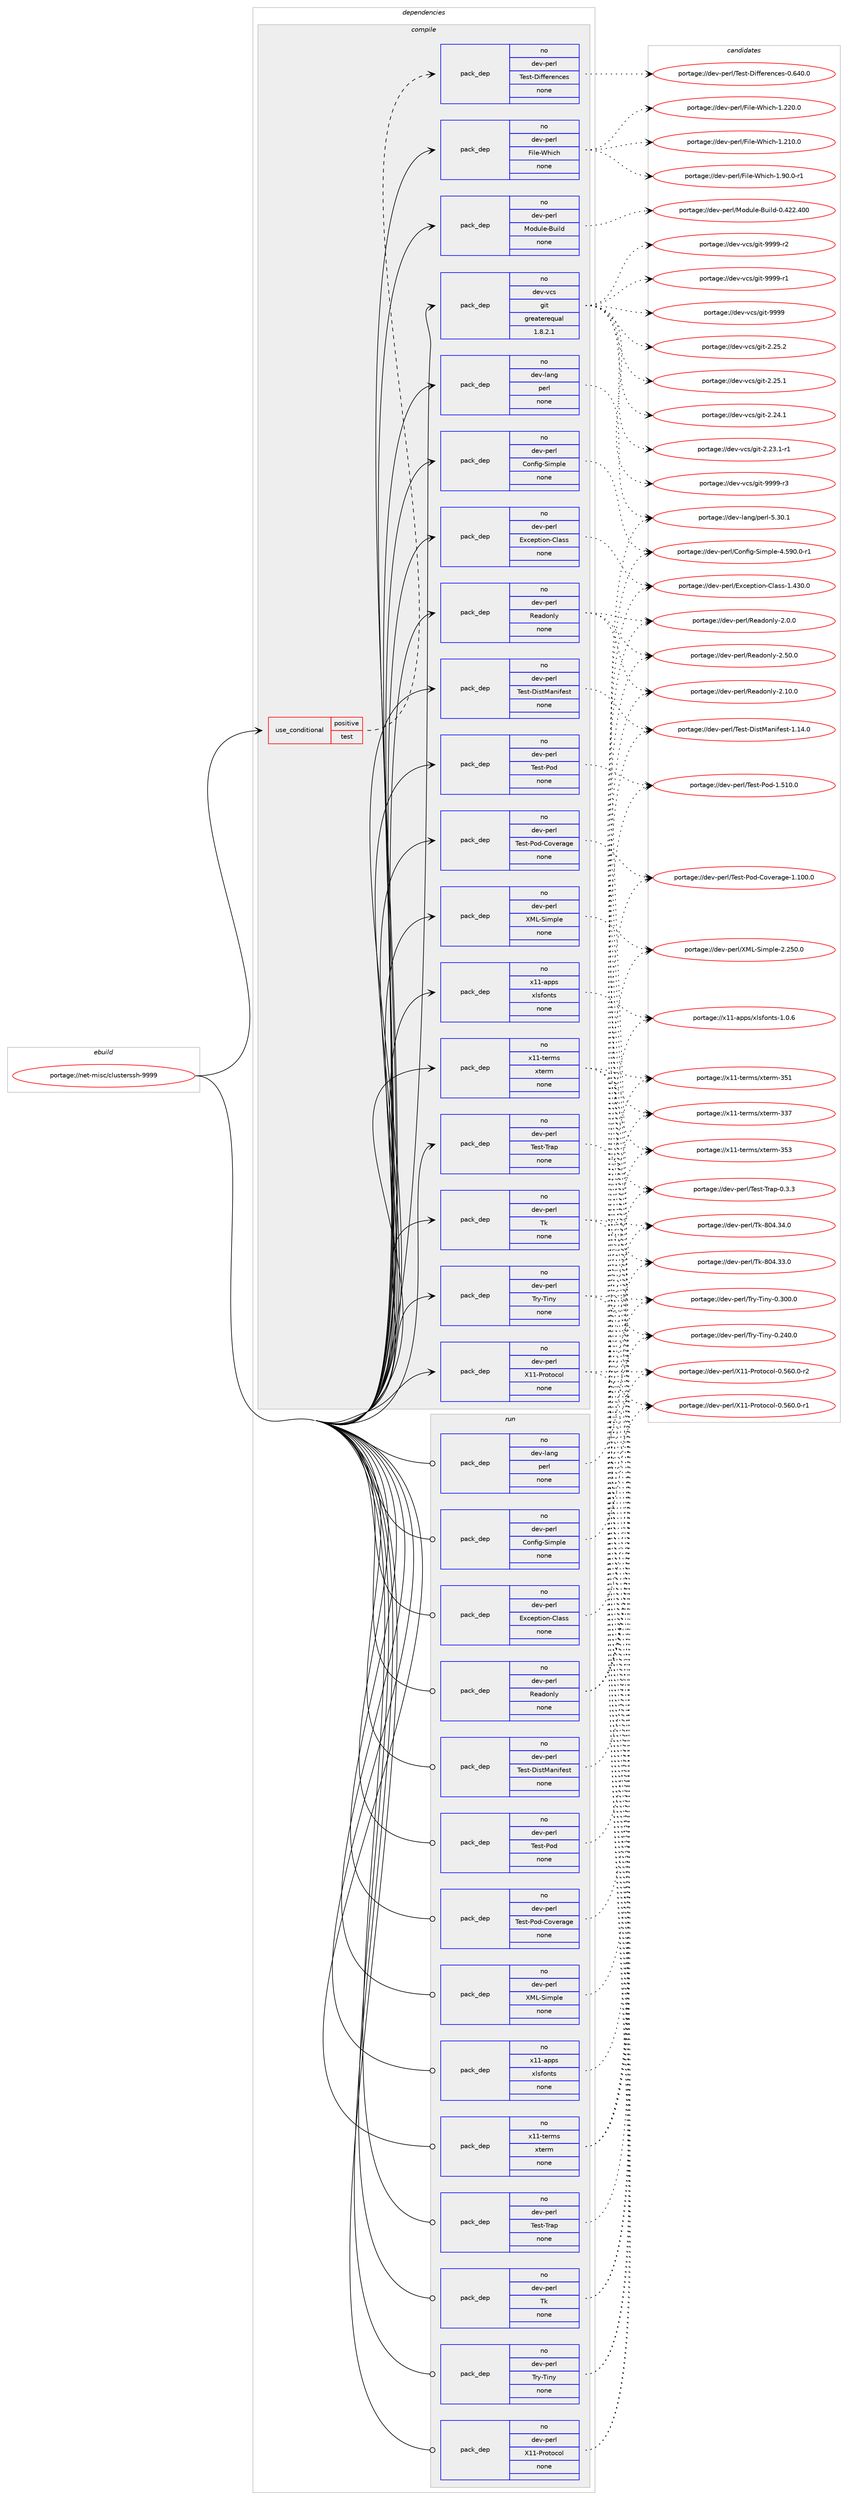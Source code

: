 digraph prolog {

# *************
# Graph options
# *************

newrank=true;
concentrate=true;
compound=true;
graph [rankdir=LR,fontname=Helvetica,fontsize=10,ranksep=1.5];#, ranksep=2.5, nodesep=0.2];
edge  [arrowhead=vee];
node  [fontname=Helvetica,fontsize=10];

# **********
# The ebuild
# **********

subgraph cluster_leftcol {
color=gray;
rank=same;
label=<<i>ebuild</i>>;
id [label="portage://net-misc/clusterssh-9999", color=red, width=4, href="../net-misc/clusterssh-9999.svg"];
}

# ****************
# The dependencies
# ****************

subgraph cluster_midcol {
color=gray;
label=<<i>dependencies</i>>;
subgraph cluster_compile {
fillcolor="#eeeeee";
style=filled;
label=<<i>compile</i>>;
subgraph cond3654 {
dependency22361 [label=<<TABLE BORDER="0" CELLBORDER="1" CELLSPACING="0" CELLPADDING="4"><TR><TD ROWSPAN="3" CELLPADDING="10">use_conditional</TD></TR><TR><TD>positive</TD></TR><TR><TD>test</TD></TR></TABLE>>, shape=none, color=red];
subgraph pack18330 {
dependency22362 [label=<<TABLE BORDER="0" CELLBORDER="1" CELLSPACING="0" CELLPADDING="4" WIDTH="220"><TR><TD ROWSPAN="6" CELLPADDING="30">pack_dep</TD></TR><TR><TD WIDTH="110">no</TD></TR><TR><TD>dev-perl</TD></TR><TR><TD>Test-Differences</TD></TR><TR><TD>none</TD></TR><TR><TD></TD></TR></TABLE>>, shape=none, color=blue];
}
dependency22361:e -> dependency22362:w [weight=20,style="dashed",arrowhead="vee"];
}
id:e -> dependency22361:w [weight=20,style="solid",arrowhead="vee"];
subgraph pack18331 {
dependency22363 [label=<<TABLE BORDER="0" CELLBORDER="1" CELLSPACING="0" CELLPADDING="4" WIDTH="220"><TR><TD ROWSPAN="6" CELLPADDING="30">pack_dep</TD></TR><TR><TD WIDTH="110">no</TD></TR><TR><TD>dev-lang</TD></TR><TR><TD>perl</TD></TR><TR><TD>none</TD></TR><TR><TD></TD></TR></TABLE>>, shape=none, color=blue];
}
id:e -> dependency22363:w [weight=20,style="solid",arrowhead="vee"];
subgraph pack18332 {
dependency22364 [label=<<TABLE BORDER="0" CELLBORDER="1" CELLSPACING="0" CELLPADDING="4" WIDTH="220"><TR><TD ROWSPAN="6" CELLPADDING="30">pack_dep</TD></TR><TR><TD WIDTH="110">no</TD></TR><TR><TD>dev-perl</TD></TR><TR><TD>Config-Simple</TD></TR><TR><TD>none</TD></TR><TR><TD></TD></TR></TABLE>>, shape=none, color=blue];
}
id:e -> dependency22364:w [weight=20,style="solid",arrowhead="vee"];
subgraph pack18333 {
dependency22365 [label=<<TABLE BORDER="0" CELLBORDER="1" CELLSPACING="0" CELLPADDING="4" WIDTH="220"><TR><TD ROWSPAN="6" CELLPADDING="30">pack_dep</TD></TR><TR><TD WIDTH="110">no</TD></TR><TR><TD>dev-perl</TD></TR><TR><TD>Exception-Class</TD></TR><TR><TD>none</TD></TR><TR><TD></TD></TR></TABLE>>, shape=none, color=blue];
}
id:e -> dependency22365:w [weight=20,style="solid",arrowhead="vee"];
subgraph pack18334 {
dependency22366 [label=<<TABLE BORDER="0" CELLBORDER="1" CELLSPACING="0" CELLPADDING="4" WIDTH="220"><TR><TD ROWSPAN="6" CELLPADDING="30">pack_dep</TD></TR><TR><TD WIDTH="110">no</TD></TR><TR><TD>dev-perl</TD></TR><TR><TD>File-Which</TD></TR><TR><TD>none</TD></TR><TR><TD></TD></TR></TABLE>>, shape=none, color=blue];
}
id:e -> dependency22366:w [weight=20,style="solid",arrowhead="vee"];
subgraph pack18335 {
dependency22367 [label=<<TABLE BORDER="0" CELLBORDER="1" CELLSPACING="0" CELLPADDING="4" WIDTH="220"><TR><TD ROWSPAN="6" CELLPADDING="30">pack_dep</TD></TR><TR><TD WIDTH="110">no</TD></TR><TR><TD>dev-perl</TD></TR><TR><TD>Module-Build</TD></TR><TR><TD>none</TD></TR><TR><TD></TD></TR></TABLE>>, shape=none, color=blue];
}
id:e -> dependency22367:w [weight=20,style="solid",arrowhead="vee"];
subgraph pack18336 {
dependency22368 [label=<<TABLE BORDER="0" CELLBORDER="1" CELLSPACING="0" CELLPADDING="4" WIDTH="220"><TR><TD ROWSPAN="6" CELLPADDING="30">pack_dep</TD></TR><TR><TD WIDTH="110">no</TD></TR><TR><TD>dev-perl</TD></TR><TR><TD>Readonly</TD></TR><TR><TD>none</TD></TR><TR><TD></TD></TR></TABLE>>, shape=none, color=blue];
}
id:e -> dependency22368:w [weight=20,style="solid",arrowhead="vee"];
subgraph pack18337 {
dependency22369 [label=<<TABLE BORDER="0" CELLBORDER="1" CELLSPACING="0" CELLPADDING="4" WIDTH="220"><TR><TD ROWSPAN="6" CELLPADDING="30">pack_dep</TD></TR><TR><TD WIDTH="110">no</TD></TR><TR><TD>dev-perl</TD></TR><TR><TD>Test-DistManifest</TD></TR><TR><TD>none</TD></TR><TR><TD></TD></TR></TABLE>>, shape=none, color=blue];
}
id:e -> dependency22369:w [weight=20,style="solid",arrowhead="vee"];
subgraph pack18338 {
dependency22370 [label=<<TABLE BORDER="0" CELLBORDER="1" CELLSPACING="0" CELLPADDING="4" WIDTH="220"><TR><TD ROWSPAN="6" CELLPADDING="30">pack_dep</TD></TR><TR><TD WIDTH="110">no</TD></TR><TR><TD>dev-perl</TD></TR><TR><TD>Test-Pod</TD></TR><TR><TD>none</TD></TR><TR><TD></TD></TR></TABLE>>, shape=none, color=blue];
}
id:e -> dependency22370:w [weight=20,style="solid",arrowhead="vee"];
subgraph pack18339 {
dependency22371 [label=<<TABLE BORDER="0" CELLBORDER="1" CELLSPACING="0" CELLPADDING="4" WIDTH="220"><TR><TD ROWSPAN="6" CELLPADDING="30">pack_dep</TD></TR><TR><TD WIDTH="110">no</TD></TR><TR><TD>dev-perl</TD></TR><TR><TD>Test-Pod-Coverage</TD></TR><TR><TD>none</TD></TR><TR><TD></TD></TR></TABLE>>, shape=none, color=blue];
}
id:e -> dependency22371:w [weight=20,style="solid",arrowhead="vee"];
subgraph pack18340 {
dependency22372 [label=<<TABLE BORDER="0" CELLBORDER="1" CELLSPACING="0" CELLPADDING="4" WIDTH="220"><TR><TD ROWSPAN="6" CELLPADDING="30">pack_dep</TD></TR><TR><TD WIDTH="110">no</TD></TR><TR><TD>dev-perl</TD></TR><TR><TD>Test-Trap</TD></TR><TR><TD>none</TD></TR><TR><TD></TD></TR></TABLE>>, shape=none, color=blue];
}
id:e -> dependency22372:w [weight=20,style="solid",arrowhead="vee"];
subgraph pack18341 {
dependency22373 [label=<<TABLE BORDER="0" CELLBORDER="1" CELLSPACING="0" CELLPADDING="4" WIDTH="220"><TR><TD ROWSPAN="6" CELLPADDING="30">pack_dep</TD></TR><TR><TD WIDTH="110">no</TD></TR><TR><TD>dev-perl</TD></TR><TR><TD>Tk</TD></TR><TR><TD>none</TD></TR><TR><TD></TD></TR></TABLE>>, shape=none, color=blue];
}
id:e -> dependency22373:w [weight=20,style="solid",arrowhead="vee"];
subgraph pack18342 {
dependency22374 [label=<<TABLE BORDER="0" CELLBORDER="1" CELLSPACING="0" CELLPADDING="4" WIDTH="220"><TR><TD ROWSPAN="6" CELLPADDING="30">pack_dep</TD></TR><TR><TD WIDTH="110">no</TD></TR><TR><TD>dev-perl</TD></TR><TR><TD>Try-Tiny</TD></TR><TR><TD>none</TD></TR><TR><TD></TD></TR></TABLE>>, shape=none, color=blue];
}
id:e -> dependency22374:w [weight=20,style="solid",arrowhead="vee"];
subgraph pack18343 {
dependency22375 [label=<<TABLE BORDER="0" CELLBORDER="1" CELLSPACING="0" CELLPADDING="4" WIDTH="220"><TR><TD ROWSPAN="6" CELLPADDING="30">pack_dep</TD></TR><TR><TD WIDTH="110">no</TD></TR><TR><TD>dev-perl</TD></TR><TR><TD>X11-Protocol</TD></TR><TR><TD>none</TD></TR><TR><TD></TD></TR></TABLE>>, shape=none, color=blue];
}
id:e -> dependency22375:w [weight=20,style="solid",arrowhead="vee"];
subgraph pack18344 {
dependency22376 [label=<<TABLE BORDER="0" CELLBORDER="1" CELLSPACING="0" CELLPADDING="4" WIDTH="220"><TR><TD ROWSPAN="6" CELLPADDING="30">pack_dep</TD></TR><TR><TD WIDTH="110">no</TD></TR><TR><TD>dev-perl</TD></TR><TR><TD>XML-Simple</TD></TR><TR><TD>none</TD></TR><TR><TD></TD></TR></TABLE>>, shape=none, color=blue];
}
id:e -> dependency22376:w [weight=20,style="solid",arrowhead="vee"];
subgraph pack18345 {
dependency22377 [label=<<TABLE BORDER="0" CELLBORDER="1" CELLSPACING="0" CELLPADDING="4" WIDTH="220"><TR><TD ROWSPAN="6" CELLPADDING="30">pack_dep</TD></TR><TR><TD WIDTH="110">no</TD></TR><TR><TD>dev-vcs</TD></TR><TR><TD>git</TD></TR><TR><TD>greaterequal</TD></TR><TR><TD>1.8.2.1</TD></TR></TABLE>>, shape=none, color=blue];
}
id:e -> dependency22377:w [weight=20,style="solid",arrowhead="vee"];
subgraph pack18346 {
dependency22378 [label=<<TABLE BORDER="0" CELLBORDER="1" CELLSPACING="0" CELLPADDING="4" WIDTH="220"><TR><TD ROWSPAN="6" CELLPADDING="30">pack_dep</TD></TR><TR><TD WIDTH="110">no</TD></TR><TR><TD>x11-apps</TD></TR><TR><TD>xlsfonts</TD></TR><TR><TD>none</TD></TR><TR><TD></TD></TR></TABLE>>, shape=none, color=blue];
}
id:e -> dependency22378:w [weight=20,style="solid",arrowhead="vee"];
subgraph pack18347 {
dependency22379 [label=<<TABLE BORDER="0" CELLBORDER="1" CELLSPACING="0" CELLPADDING="4" WIDTH="220"><TR><TD ROWSPAN="6" CELLPADDING="30">pack_dep</TD></TR><TR><TD WIDTH="110">no</TD></TR><TR><TD>x11-terms</TD></TR><TR><TD>xterm</TD></TR><TR><TD>none</TD></TR><TR><TD></TD></TR></TABLE>>, shape=none, color=blue];
}
id:e -> dependency22379:w [weight=20,style="solid",arrowhead="vee"];
}
subgraph cluster_compileandrun {
fillcolor="#eeeeee";
style=filled;
label=<<i>compile and run</i>>;
}
subgraph cluster_run {
fillcolor="#eeeeee";
style=filled;
label=<<i>run</i>>;
subgraph pack18348 {
dependency22380 [label=<<TABLE BORDER="0" CELLBORDER="1" CELLSPACING="0" CELLPADDING="4" WIDTH="220"><TR><TD ROWSPAN="6" CELLPADDING="30">pack_dep</TD></TR><TR><TD WIDTH="110">no</TD></TR><TR><TD>dev-lang</TD></TR><TR><TD>perl</TD></TR><TR><TD>none</TD></TR><TR><TD></TD></TR></TABLE>>, shape=none, color=blue];
}
id:e -> dependency22380:w [weight=20,style="solid",arrowhead="odot"];
subgraph pack18349 {
dependency22381 [label=<<TABLE BORDER="0" CELLBORDER="1" CELLSPACING="0" CELLPADDING="4" WIDTH="220"><TR><TD ROWSPAN="6" CELLPADDING="30">pack_dep</TD></TR><TR><TD WIDTH="110">no</TD></TR><TR><TD>dev-perl</TD></TR><TR><TD>Config-Simple</TD></TR><TR><TD>none</TD></TR><TR><TD></TD></TR></TABLE>>, shape=none, color=blue];
}
id:e -> dependency22381:w [weight=20,style="solid",arrowhead="odot"];
subgraph pack18350 {
dependency22382 [label=<<TABLE BORDER="0" CELLBORDER="1" CELLSPACING="0" CELLPADDING="4" WIDTH="220"><TR><TD ROWSPAN="6" CELLPADDING="30">pack_dep</TD></TR><TR><TD WIDTH="110">no</TD></TR><TR><TD>dev-perl</TD></TR><TR><TD>Exception-Class</TD></TR><TR><TD>none</TD></TR><TR><TD></TD></TR></TABLE>>, shape=none, color=blue];
}
id:e -> dependency22382:w [weight=20,style="solid",arrowhead="odot"];
subgraph pack18351 {
dependency22383 [label=<<TABLE BORDER="0" CELLBORDER="1" CELLSPACING="0" CELLPADDING="4" WIDTH="220"><TR><TD ROWSPAN="6" CELLPADDING="30">pack_dep</TD></TR><TR><TD WIDTH="110">no</TD></TR><TR><TD>dev-perl</TD></TR><TR><TD>Readonly</TD></TR><TR><TD>none</TD></TR><TR><TD></TD></TR></TABLE>>, shape=none, color=blue];
}
id:e -> dependency22383:w [weight=20,style="solid",arrowhead="odot"];
subgraph pack18352 {
dependency22384 [label=<<TABLE BORDER="0" CELLBORDER="1" CELLSPACING="0" CELLPADDING="4" WIDTH="220"><TR><TD ROWSPAN="6" CELLPADDING="30">pack_dep</TD></TR><TR><TD WIDTH="110">no</TD></TR><TR><TD>dev-perl</TD></TR><TR><TD>Test-DistManifest</TD></TR><TR><TD>none</TD></TR><TR><TD></TD></TR></TABLE>>, shape=none, color=blue];
}
id:e -> dependency22384:w [weight=20,style="solid",arrowhead="odot"];
subgraph pack18353 {
dependency22385 [label=<<TABLE BORDER="0" CELLBORDER="1" CELLSPACING="0" CELLPADDING="4" WIDTH="220"><TR><TD ROWSPAN="6" CELLPADDING="30">pack_dep</TD></TR><TR><TD WIDTH="110">no</TD></TR><TR><TD>dev-perl</TD></TR><TR><TD>Test-Pod</TD></TR><TR><TD>none</TD></TR><TR><TD></TD></TR></TABLE>>, shape=none, color=blue];
}
id:e -> dependency22385:w [weight=20,style="solid",arrowhead="odot"];
subgraph pack18354 {
dependency22386 [label=<<TABLE BORDER="0" CELLBORDER="1" CELLSPACING="0" CELLPADDING="4" WIDTH="220"><TR><TD ROWSPAN="6" CELLPADDING="30">pack_dep</TD></TR><TR><TD WIDTH="110">no</TD></TR><TR><TD>dev-perl</TD></TR><TR><TD>Test-Pod-Coverage</TD></TR><TR><TD>none</TD></TR><TR><TD></TD></TR></TABLE>>, shape=none, color=blue];
}
id:e -> dependency22386:w [weight=20,style="solid",arrowhead="odot"];
subgraph pack18355 {
dependency22387 [label=<<TABLE BORDER="0" CELLBORDER="1" CELLSPACING="0" CELLPADDING="4" WIDTH="220"><TR><TD ROWSPAN="6" CELLPADDING="30">pack_dep</TD></TR><TR><TD WIDTH="110">no</TD></TR><TR><TD>dev-perl</TD></TR><TR><TD>Test-Trap</TD></TR><TR><TD>none</TD></TR><TR><TD></TD></TR></TABLE>>, shape=none, color=blue];
}
id:e -> dependency22387:w [weight=20,style="solid",arrowhead="odot"];
subgraph pack18356 {
dependency22388 [label=<<TABLE BORDER="0" CELLBORDER="1" CELLSPACING="0" CELLPADDING="4" WIDTH="220"><TR><TD ROWSPAN="6" CELLPADDING="30">pack_dep</TD></TR><TR><TD WIDTH="110">no</TD></TR><TR><TD>dev-perl</TD></TR><TR><TD>Tk</TD></TR><TR><TD>none</TD></TR><TR><TD></TD></TR></TABLE>>, shape=none, color=blue];
}
id:e -> dependency22388:w [weight=20,style="solid",arrowhead="odot"];
subgraph pack18357 {
dependency22389 [label=<<TABLE BORDER="0" CELLBORDER="1" CELLSPACING="0" CELLPADDING="4" WIDTH="220"><TR><TD ROWSPAN="6" CELLPADDING="30">pack_dep</TD></TR><TR><TD WIDTH="110">no</TD></TR><TR><TD>dev-perl</TD></TR><TR><TD>Try-Tiny</TD></TR><TR><TD>none</TD></TR><TR><TD></TD></TR></TABLE>>, shape=none, color=blue];
}
id:e -> dependency22389:w [weight=20,style="solid",arrowhead="odot"];
subgraph pack18358 {
dependency22390 [label=<<TABLE BORDER="0" CELLBORDER="1" CELLSPACING="0" CELLPADDING="4" WIDTH="220"><TR><TD ROWSPAN="6" CELLPADDING="30">pack_dep</TD></TR><TR><TD WIDTH="110">no</TD></TR><TR><TD>dev-perl</TD></TR><TR><TD>X11-Protocol</TD></TR><TR><TD>none</TD></TR><TR><TD></TD></TR></TABLE>>, shape=none, color=blue];
}
id:e -> dependency22390:w [weight=20,style="solid",arrowhead="odot"];
subgraph pack18359 {
dependency22391 [label=<<TABLE BORDER="0" CELLBORDER="1" CELLSPACING="0" CELLPADDING="4" WIDTH="220"><TR><TD ROWSPAN="6" CELLPADDING="30">pack_dep</TD></TR><TR><TD WIDTH="110">no</TD></TR><TR><TD>dev-perl</TD></TR><TR><TD>XML-Simple</TD></TR><TR><TD>none</TD></TR><TR><TD></TD></TR></TABLE>>, shape=none, color=blue];
}
id:e -> dependency22391:w [weight=20,style="solid",arrowhead="odot"];
subgraph pack18360 {
dependency22392 [label=<<TABLE BORDER="0" CELLBORDER="1" CELLSPACING="0" CELLPADDING="4" WIDTH="220"><TR><TD ROWSPAN="6" CELLPADDING="30">pack_dep</TD></TR><TR><TD WIDTH="110">no</TD></TR><TR><TD>x11-apps</TD></TR><TR><TD>xlsfonts</TD></TR><TR><TD>none</TD></TR><TR><TD></TD></TR></TABLE>>, shape=none, color=blue];
}
id:e -> dependency22392:w [weight=20,style="solid",arrowhead="odot"];
subgraph pack18361 {
dependency22393 [label=<<TABLE BORDER="0" CELLBORDER="1" CELLSPACING="0" CELLPADDING="4" WIDTH="220"><TR><TD ROWSPAN="6" CELLPADDING="30">pack_dep</TD></TR><TR><TD WIDTH="110">no</TD></TR><TR><TD>x11-terms</TD></TR><TR><TD>xterm</TD></TR><TR><TD>none</TD></TR><TR><TD></TD></TR></TABLE>>, shape=none, color=blue];
}
id:e -> dependency22393:w [weight=20,style="solid",arrowhead="odot"];
}
}

# **************
# The candidates
# **************

subgraph cluster_choices {
rank=same;
color=gray;
label=<<i>candidates</i>>;

subgraph choice18330 {
color=black;
nodesep=1;
choice1001011184511210111410847841011151164568105102102101114101110991011154548465452484648 [label="portage://dev-perl/Test-Differences-0.640.0", color=red, width=4,href="../dev-perl/Test-Differences-0.640.0.svg"];
dependency22362:e -> choice1001011184511210111410847841011151164568105102102101114101110991011154548465452484648:w [style=dotted,weight="100"];
}
subgraph choice18331 {
color=black;
nodesep=1;
choice10010111845108971101034711210111410845534651484649 [label="portage://dev-lang/perl-5.30.1", color=red, width=4,href="../dev-lang/perl-5.30.1.svg"];
dependency22363:e -> choice10010111845108971101034711210111410845534651484649:w [style=dotted,weight="100"];
}
subgraph choice18332 {
color=black;
nodesep=1;
choice100101118451121011141084767111110102105103458310510911210810145524653574846484511449 [label="portage://dev-perl/Config-Simple-4.590.0-r1", color=red, width=4,href="../dev-perl/Config-Simple-4.590.0-r1.svg"];
dependency22364:e -> choice100101118451121011141084767111110102105103458310510911210810145524653574846484511449:w [style=dotted,weight="100"];
}
subgraph choice18333 {
color=black;
nodesep=1;
choice100101118451121011141084769120991011121161051111104567108971151154549465251484648 [label="portage://dev-perl/Exception-Class-1.430.0", color=red, width=4,href="../dev-perl/Exception-Class-1.430.0.svg"];
dependency22365:e -> choice100101118451121011141084769120991011121161051111104567108971151154549465251484648:w [style=dotted,weight="100"];
}
subgraph choice18334 {
color=black;
nodesep=1;
choice100101118451121011141084770105108101458710410599104454946574846484511449 [label="portage://dev-perl/File-Which-1.90.0-r1", color=red, width=4,href="../dev-perl/File-Which-1.90.0-r1.svg"];
choice1001011184511210111410847701051081014587104105991044549465050484648 [label="portage://dev-perl/File-Which-1.220.0", color=red, width=4,href="../dev-perl/File-Which-1.220.0.svg"];
choice1001011184511210111410847701051081014587104105991044549465049484648 [label="portage://dev-perl/File-Which-1.210.0", color=red, width=4,href="../dev-perl/File-Which-1.210.0.svg"];
dependency22366:e -> choice100101118451121011141084770105108101458710410599104454946574846484511449:w [style=dotted,weight="100"];
dependency22366:e -> choice1001011184511210111410847701051081014587104105991044549465050484648:w [style=dotted,weight="100"];
dependency22366:e -> choice1001011184511210111410847701051081014587104105991044549465049484648:w [style=dotted,weight="100"];
}
subgraph choice18335 {
color=black;
nodesep=1;
choice100101118451121011141084777111100117108101456611710510810045484652505046524848 [label="portage://dev-perl/Module-Build-0.422.400", color=red, width=4,href="../dev-perl/Module-Build-0.422.400.svg"];
dependency22367:e -> choice100101118451121011141084777111100117108101456611710510810045484652505046524848:w [style=dotted,weight="100"];
}
subgraph choice18336 {
color=black;
nodesep=1;
choice1001011184511210111410847821019710011111010812145504653484648 [label="portage://dev-perl/Readonly-2.50.0", color=red, width=4,href="../dev-perl/Readonly-2.50.0.svg"];
choice1001011184511210111410847821019710011111010812145504649484648 [label="portage://dev-perl/Readonly-2.10.0", color=red, width=4,href="../dev-perl/Readonly-2.10.0.svg"];
choice10010111845112101114108478210197100111110108121455046484648 [label="portage://dev-perl/Readonly-2.0.0", color=red, width=4,href="../dev-perl/Readonly-2.0.0.svg"];
dependency22368:e -> choice1001011184511210111410847821019710011111010812145504653484648:w [style=dotted,weight="100"];
dependency22368:e -> choice1001011184511210111410847821019710011111010812145504649484648:w [style=dotted,weight="100"];
dependency22368:e -> choice10010111845112101114108478210197100111110108121455046484648:w [style=dotted,weight="100"];
}
subgraph choice18337 {
color=black;
nodesep=1;
choice1001011184511210111410847841011151164568105115116779711010510210111511645494649524648 [label="portage://dev-perl/Test-DistManifest-1.14.0", color=red, width=4,href="../dev-perl/Test-DistManifest-1.14.0.svg"];
dependency22369:e -> choice1001011184511210111410847841011151164568105115116779711010510210111511645494649524648:w [style=dotted,weight="100"];
}
subgraph choice18338 {
color=black;
nodesep=1;
choice10010111845112101114108478410111511645801111004549465349484648 [label="portage://dev-perl/Test-Pod-1.510.0", color=red, width=4,href="../dev-perl/Test-Pod-1.510.0.svg"];
dependency22370:e -> choice10010111845112101114108478410111511645801111004549465349484648:w [style=dotted,weight="100"];
}
subgraph choice18339 {
color=black;
nodesep=1;
choice10010111845112101114108478410111511645801111004567111118101114971031014549464948484648 [label="portage://dev-perl/Test-Pod-Coverage-1.100.0", color=red, width=4,href="../dev-perl/Test-Pod-Coverage-1.100.0.svg"];
dependency22371:e -> choice10010111845112101114108478410111511645801111004567111118101114971031014549464948484648:w [style=dotted,weight="100"];
}
subgraph choice18340 {
color=black;
nodesep=1;
choice100101118451121011141084784101115116458411497112454846514651 [label="portage://dev-perl/Test-Trap-0.3.3", color=red, width=4,href="../dev-perl/Test-Trap-0.3.3.svg"];
dependency22372:e -> choice100101118451121011141084784101115116458411497112454846514651:w [style=dotted,weight="100"];
}
subgraph choice18341 {
color=black;
nodesep=1;
choice100101118451121011141084784107455648524651524648 [label="portage://dev-perl/Tk-804.34.0", color=red, width=4,href="../dev-perl/Tk-804.34.0.svg"];
choice100101118451121011141084784107455648524651514648 [label="portage://dev-perl/Tk-804.33.0", color=red, width=4,href="../dev-perl/Tk-804.33.0.svg"];
dependency22373:e -> choice100101118451121011141084784107455648524651524648:w [style=dotted,weight="100"];
dependency22373:e -> choice100101118451121011141084784107455648524651514648:w [style=dotted,weight="100"];
}
subgraph choice18342 {
color=black;
nodesep=1;
choice10010111845112101114108478411412145841051101214548465148484648 [label="portage://dev-perl/Try-Tiny-0.300.0", color=red, width=4,href="../dev-perl/Try-Tiny-0.300.0.svg"];
choice10010111845112101114108478411412145841051101214548465052484648 [label="portage://dev-perl/Try-Tiny-0.240.0", color=red, width=4,href="../dev-perl/Try-Tiny-0.240.0.svg"];
dependency22374:e -> choice10010111845112101114108478411412145841051101214548465148484648:w [style=dotted,weight="100"];
dependency22374:e -> choice10010111845112101114108478411412145841051101214548465052484648:w [style=dotted,weight="100"];
}
subgraph choice18343 {
color=black;
nodesep=1;
choice100101118451121011141084788494945801141111161119911110845484653544846484511450 [label="portage://dev-perl/X11-Protocol-0.560.0-r2", color=red, width=4,href="../dev-perl/X11-Protocol-0.560.0-r2.svg"];
choice100101118451121011141084788494945801141111161119911110845484653544846484511449 [label="portage://dev-perl/X11-Protocol-0.560.0-r1", color=red, width=4,href="../dev-perl/X11-Protocol-0.560.0-r1.svg"];
dependency22375:e -> choice100101118451121011141084788494945801141111161119911110845484653544846484511450:w [style=dotted,weight="100"];
dependency22375:e -> choice100101118451121011141084788494945801141111161119911110845484653544846484511449:w [style=dotted,weight="100"];
}
subgraph choice18344 {
color=black;
nodesep=1;
choice100101118451121011141084788777645831051091121081014550465053484648 [label="portage://dev-perl/XML-Simple-2.250.0", color=red, width=4,href="../dev-perl/XML-Simple-2.250.0.svg"];
dependency22376:e -> choice100101118451121011141084788777645831051091121081014550465053484648:w [style=dotted,weight="100"];
}
subgraph choice18345 {
color=black;
nodesep=1;
choice10010111845118991154710310511645575757574511451 [label="portage://dev-vcs/git-9999-r3", color=red, width=4,href="../dev-vcs/git-9999-r3.svg"];
choice10010111845118991154710310511645575757574511450 [label="portage://dev-vcs/git-9999-r2", color=red, width=4,href="../dev-vcs/git-9999-r2.svg"];
choice10010111845118991154710310511645575757574511449 [label="portage://dev-vcs/git-9999-r1", color=red, width=4,href="../dev-vcs/git-9999-r1.svg"];
choice1001011184511899115471031051164557575757 [label="portage://dev-vcs/git-9999", color=red, width=4,href="../dev-vcs/git-9999.svg"];
choice10010111845118991154710310511645504650534650 [label="portage://dev-vcs/git-2.25.2", color=red, width=4,href="../dev-vcs/git-2.25.2.svg"];
choice10010111845118991154710310511645504650534649 [label="portage://dev-vcs/git-2.25.1", color=red, width=4,href="../dev-vcs/git-2.25.1.svg"];
choice10010111845118991154710310511645504650524649 [label="portage://dev-vcs/git-2.24.1", color=red, width=4,href="../dev-vcs/git-2.24.1.svg"];
choice100101118451189911547103105116455046505146494511449 [label="portage://dev-vcs/git-2.23.1-r1", color=red, width=4,href="../dev-vcs/git-2.23.1-r1.svg"];
dependency22377:e -> choice10010111845118991154710310511645575757574511451:w [style=dotted,weight="100"];
dependency22377:e -> choice10010111845118991154710310511645575757574511450:w [style=dotted,weight="100"];
dependency22377:e -> choice10010111845118991154710310511645575757574511449:w [style=dotted,weight="100"];
dependency22377:e -> choice1001011184511899115471031051164557575757:w [style=dotted,weight="100"];
dependency22377:e -> choice10010111845118991154710310511645504650534650:w [style=dotted,weight="100"];
dependency22377:e -> choice10010111845118991154710310511645504650534649:w [style=dotted,weight="100"];
dependency22377:e -> choice10010111845118991154710310511645504650524649:w [style=dotted,weight="100"];
dependency22377:e -> choice100101118451189911547103105116455046505146494511449:w [style=dotted,weight="100"];
}
subgraph choice18346 {
color=black;
nodesep=1;
choice1204949459711211211547120108115102111110116115454946484654 [label="portage://x11-apps/xlsfonts-1.0.6", color=red, width=4,href="../x11-apps/xlsfonts-1.0.6.svg"];
dependency22378:e -> choice1204949459711211211547120108115102111110116115454946484654:w [style=dotted,weight="100"];
}
subgraph choice18347 {
color=black;
nodesep=1;
choice1204949451161011141091154712011610111410945515351 [label="portage://x11-terms/xterm-353", color=red, width=4,href="../x11-terms/xterm-353.svg"];
choice1204949451161011141091154712011610111410945515349 [label="portage://x11-terms/xterm-351", color=red, width=4,href="../x11-terms/xterm-351.svg"];
choice1204949451161011141091154712011610111410945515155 [label="portage://x11-terms/xterm-337", color=red, width=4,href="../x11-terms/xterm-337.svg"];
dependency22379:e -> choice1204949451161011141091154712011610111410945515351:w [style=dotted,weight="100"];
dependency22379:e -> choice1204949451161011141091154712011610111410945515349:w [style=dotted,weight="100"];
dependency22379:e -> choice1204949451161011141091154712011610111410945515155:w [style=dotted,weight="100"];
}
subgraph choice18348 {
color=black;
nodesep=1;
choice10010111845108971101034711210111410845534651484649 [label="portage://dev-lang/perl-5.30.1", color=red, width=4,href="../dev-lang/perl-5.30.1.svg"];
dependency22380:e -> choice10010111845108971101034711210111410845534651484649:w [style=dotted,weight="100"];
}
subgraph choice18349 {
color=black;
nodesep=1;
choice100101118451121011141084767111110102105103458310510911210810145524653574846484511449 [label="portage://dev-perl/Config-Simple-4.590.0-r1", color=red, width=4,href="../dev-perl/Config-Simple-4.590.0-r1.svg"];
dependency22381:e -> choice100101118451121011141084767111110102105103458310510911210810145524653574846484511449:w [style=dotted,weight="100"];
}
subgraph choice18350 {
color=black;
nodesep=1;
choice100101118451121011141084769120991011121161051111104567108971151154549465251484648 [label="portage://dev-perl/Exception-Class-1.430.0", color=red, width=4,href="../dev-perl/Exception-Class-1.430.0.svg"];
dependency22382:e -> choice100101118451121011141084769120991011121161051111104567108971151154549465251484648:w [style=dotted,weight="100"];
}
subgraph choice18351 {
color=black;
nodesep=1;
choice1001011184511210111410847821019710011111010812145504653484648 [label="portage://dev-perl/Readonly-2.50.0", color=red, width=4,href="../dev-perl/Readonly-2.50.0.svg"];
choice1001011184511210111410847821019710011111010812145504649484648 [label="portage://dev-perl/Readonly-2.10.0", color=red, width=4,href="../dev-perl/Readonly-2.10.0.svg"];
choice10010111845112101114108478210197100111110108121455046484648 [label="portage://dev-perl/Readonly-2.0.0", color=red, width=4,href="../dev-perl/Readonly-2.0.0.svg"];
dependency22383:e -> choice1001011184511210111410847821019710011111010812145504653484648:w [style=dotted,weight="100"];
dependency22383:e -> choice1001011184511210111410847821019710011111010812145504649484648:w [style=dotted,weight="100"];
dependency22383:e -> choice10010111845112101114108478210197100111110108121455046484648:w [style=dotted,weight="100"];
}
subgraph choice18352 {
color=black;
nodesep=1;
choice1001011184511210111410847841011151164568105115116779711010510210111511645494649524648 [label="portage://dev-perl/Test-DistManifest-1.14.0", color=red, width=4,href="../dev-perl/Test-DistManifest-1.14.0.svg"];
dependency22384:e -> choice1001011184511210111410847841011151164568105115116779711010510210111511645494649524648:w [style=dotted,weight="100"];
}
subgraph choice18353 {
color=black;
nodesep=1;
choice10010111845112101114108478410111511645801111004549465349484648 [label="portage://dev-perl/Test-Pod-1.510.0", color=red, width=4,href="../dev-perl/Test-Pod-1.510.0.svg"];
dependency22385:e -> choice10010111845112101114108478410111511645801111004549465349484648:w [style=dotted,weight="100"];
}
subgraph choice18354 {
color=black;
nodesep=1;
choice10010111845112101114108478410111511645801111004567111118101114971031014549464948484648 [label="portage://dev-perl/Test-Pod-Coverage-1.100.0", color=red, width=4,href="../dev-perl/Test-Pod-Coverage-1.100.0.svg"];
dependency22386:e -> choice10010111845112101114108478410111511645801111004567111118101114971031014549464948484648:w [style=dotted,weight="100"];
}
subgraph choice18355 {
color=black;
nodesep=1;
choice100101118451121011141084784101115116458411497112454846514651 [label="portage://dev-perl/Test-Trap-0.3.3", color=red, width=4,href="../dev-perl/Test-Trap-0.3.3.svg"];
dependency22387:e -> choice100101118451121011141084784101115116458411497112454846514651:w [style=dotted,weight="100"];
}
subgraph choice18356 {
color=black;
nodesep=1;
choice100101118451121011141084784107455648524651524648 [label="portage://dev-perl/Tk-804.34.0", color=red, width=4,href="../dev-perl/Tk-804.34.0.svg"];
choice100101118451121011141084784107455648524651514648 [label="portage://dev-perl/Tk-804.33.0", color=red, width=4,href="../dev-perl/Tk-804.33.0.svg"];
dependency22388:e -> choice100101118451121011141084784107455648524651524648:w [style=dotted,weight="100"];
dependency22388:e -> choice100101118451121011141084784107455648524651514648:w [style=dotted,weight="100"];
}
subgraph choice18357 {
color=black;
nodesep=1;
choice10010111845112101114108478411412145841051101214548465148484648 [label="portage://dev-perl/Try-Tiny-0.300.0", color=red, width=4,href="../dev-perl/Try-Tiny-0.300.0.svg"];
choice10010111845112101114108478411412145841051101214548465052484648 [label="portage://dev-perl/Try-Tiny-0.240.0", color=red, width=4,href="../dev-perl/Try-Tiny-0.240.0.svg"];
dependency22389:e -> choice10010111845112101114108478411412145841051101214548465148484648:w [style=dotted,weight="100"];
dependency22389:e -> choice10010111845112101114108478411412145841051101214548465052484648:w [style=dotted,weight="100"];
}
subgraph choice18358 {
color=black;
nodesep=1;
choice100101118451121011141084788494945801141111161119911110845484653544846484511450 [label="portage://dev-perl/X11-Protocol-0.560.0-r2", color=red, width=4,href="../dev-perl/X11-Protocol-0.560.0-r2.svg"];
choice100101118451121011141084788494945801141111161119911110845484653544846484511449 [label="portage://dev-perl/X11-Protocol-0.560.0-r1", color=red, width=4,href="../dev-perl/X11-Protocol-0.560.0-r1.svg"];
dependency22390:e -> choice100101118451121011141084788494945801141111161119911110845484653544846484511450:w [style=dotted,weight="100"];
dependency22390:e -> choice100101118451121011141084788494945801141111161119911110845484653544846484511449:w [style=dotted,weight="100"];
}
subgraph choice18359 {
color=black;
nodesep=1;
choice100101118451121011141084788777645831051091121081014550465053484648 [label="portage://dev-perl/XML-Simple-2.250.0", color=red, width=4,href="../dev-perl/XML-Simple-2.250.0.svg"];
dependency22391:e -> choice100101118451121011141084788777645831051091121081014550465053484648:w [style=dotted,weight="100"];
}
subgraph choice18360 {
color=black;
nodesep=1;
choice1204949459711211211547120108115102111110116115454946484654 [label="portage://x11-apps/xlsfonts-1.0.6", color=red, width=4,href="../x11-apps/xlsfonts-1.0.6.svg"];
dependency22392:e -> choice1204949459711211211547120108115102111110116115454946484654:w [style=dotted,weight="100"];
}
subgraph choice18361 {
color=black;
nodesep=1;
choice1204949451161011141091154712011610111410945515351 [label="portage://x11-terms/xterm-353", color=red, width=4,href="../x11-terms/xterm-353.svg"];
choice1204949451161011141091154712011610111410945515349 [label="portage://x11-terms/xterm-351", color=red, width=4,href="../x11-terms/xterm-351.svg"];
choice1204949451161011141091154712011610111410945515155 [label="portage://x11-terms/xterm-337", color=red, width=4,href="../x11-terms/xterm-337.svg"];
dependency22393:e -> choice1204949451161011141091154712011610111410945515351:w [style=dotted,weight="100"];
dependency22393:e -> choice1204949451161011141091154712011610111410945515349:w [style=dotted,weight="100"];
dependency22393:e -> choice1204949451161011141091154712011610111410945515155:w [style=dotted,weight="100"];
}
}

}
